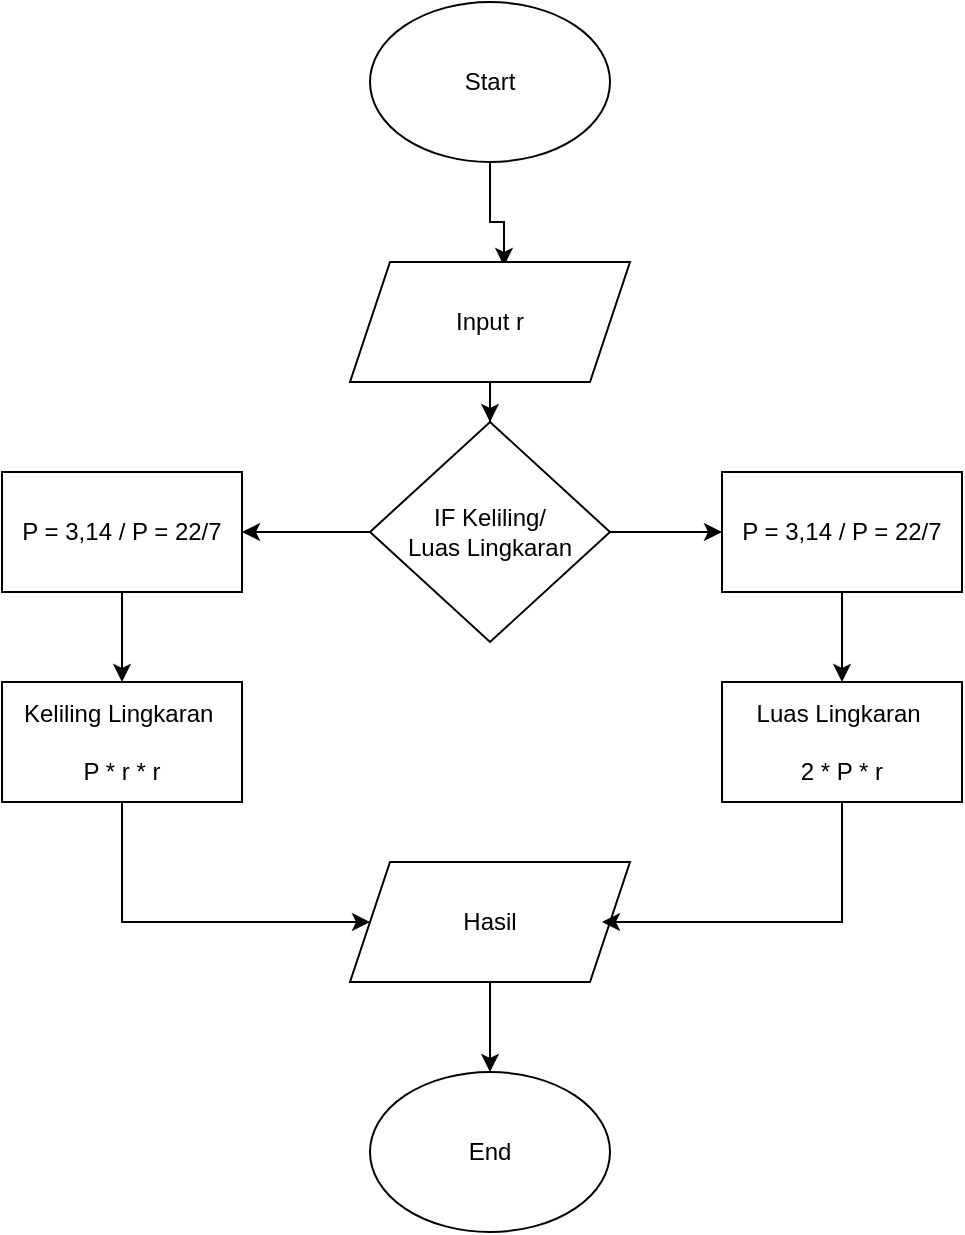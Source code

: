 <mxfile version="20.0.1" type="device"><diagram id="C5RBs43oDa-KdzZeNtuy" name="Page-1"><mxGraphModel dx="868" dy="482" grid="1" gridSize="10" guides="1" tooltips="1" connect="1" arrows="1" fold="1" page="1" pageScale="1" pageWidth="827" pageHeight="1169" math="0" shadow="0"><root><mxCell id="WIyWlLk6GJQsqaUBKTNV-0"/><mxCell id="WIyWlLk6GJQsqaUBKTNV-1" parent="WIyWlLk6GJQsqaUBKTNV-0"/><mxCell id="-ImRi4rS6T6-EcTERR6M-13" value="" style="edgeStyle=orthogonalEdgeStyle;rounded=0;orthogonalLoop=1;jettySize=auto;html=1;entryX=0.55;entryY=0.033;entryDx=0;entryDy=0;entryPerimeter=0;" edge="1" parent="WIyWlLk6GJQsqaUBKTNV-1" source="-ImRi4rS6T6-EcTERR6M-0" target="-ImRi4rS6T6-EcTERR6M-2"><mxGeometry relative="1" as="geometry"><Array as="points"><mxPoint x="414" y="120"/><mxPoint x="421" y="120"/></Array></mxGeometry></mxCell><mxCell id="-ImRi4rS6T6-EcTERR6M-0" value="Start" style="ellipse;whiteSpace=wrap;html=1;" vertex="1" parent="WIyWlLk6GJQsqaUBKTNV-1"><mxGeometry x="354" y="10" width="120" height="80" as="geometry"/></mxCell><mxCell id="-ImRi4rS6T6-EcTERR6M-1" value="End" style="ellipse;whiteSpace=wrap;html=1;" vertex="1" parent="WIyWlLk6GJQsqaUBKTNV-1"><mxGeometry x="354" y="545" width="120" height="80" as="geometry"/></mxCell><mxCell id="-ImRi4rS6T6-EcTERR6M-21" value="" style="edgeStyle=orthogonalEdgeStyle;rounded=0;orthogonalLoop=1;jettySize=auto;html=1;" edge="1" parent="WIyWlLk6GJQsqaUBKTNV-1" source="-ImRi4rS6T6-EcTERR6M-2" target="-ImRi4rS6T6-EcTERR6M-8"><mxGeometry relative="1" as="geometry"/></mxCell><mxCell id="-ImRi4rS6T6-EcTERR6M-2" value="Input r" style="shape=parallelogram;perimeter=parallelogramPerimeter;whiteSpace=wrap;html=1;fixedSize=1;" vertex="1" parent="WIyWlLk6GJQsqaUBKTNV-1"><mxGeometry x="344" y="140" width="140" height="60" as="geometry"/></mxCell><mxCell id="-ImRi4rS6T6-EcTERR6M-20" value="" style="edgeStyle=orthogonalEdgeStyle;rounded=0;orthogonalLoop=1;jettySize=auto;html=1;" edge="1" parent="WIyWlLk6GJQsqaUBKTNV-1" source="-ImRi4rS6T6-EcTERR6M-3" target="-ImRi4rS6T6-EcTERR6M-1"><mxGeometry relative="1" as="geometry"/></mxCell><mxCell id="-ImRi4rS6T6-EcTERR6M-3" value="Hasil" style="shape=parallelogram;perimeter=parallelogramPerimeter;whiteSpace=wrap;html=1;fixedSize=1;" vertex="1" parent="WIyWlLk6GJQsqaUBKTNV-1"><mxGeometry x="344" y="440" width="140" height="60" as="geometry"/></mxCell><mxCell id="-ImRi4rS6T6-EcTERR6M-15" value="" style="edgeStyle=orthogonalEdgeStyle;rounded=0;orthogonalLoop=1;jettySize=auto;html=1;" edge="1" parent="WIyWlLk6GJQsqaUBKTNV-1" source="-ImRi4rS6T6-EcTERR6M-4" target="-ImRi4rS6T6-EcTERR6M-9"><mxGeometry relative="1" as="geometry"/></mxCell><mxCell id="-ImRi4rS6T6-EcTERR6M-4" value="P = 3,14 / P = 22/7" style="rounded=0;whiteSpace=wrap;html=1;" vertex="1" parent="WIyWlLk6GJQsqaUBKTNV-1"><mxGeometry x="530" y="245" width="120" height="60" as="geometry"/></mxCell><mxCell id="-ImRi4rS6T6-EcTERR6M-18" value="" style="edgeStyle=orthogonalEdgeStyle;rounded=0;orthogonalLoop=1;jettySize=auto;html=1;" edge="1" parent="WIyWlLk6GJQsqaUBKTNV-1" source="-ImRi4rS6T6-EcTERR6M-5" target="-ImRi4rS6T6-EcTERR6M-7"><mxGeometry relative="1" as="geometry"/></mxCell><mxCell id="-ImRi4rS6T6-EcTERR6M-5" value="P = 3,14 / P = 22/7" style="rounded=0;whiteSpace=wrap;html=1;" vertex="1" parent="WIyWlLk6GJQsqaUBKTNV-1"><mxGeometry x="170" y="245" width="120" height="60" as="geometry"/></mxCell><mxCell id="-ImRi4rS6T6-EcTERR6M-19" style="edgeStyle=orthogonalEdgeStyle;rounded=0;orthogonalLoop=1;jettySize=auto;html=1;entryX=0;entryY=0.5;entryDx=0;entryDy=0;" edge="1" parent="WIyWlLk6GJQsqaUBKTNV-1" source="-ImRi4rS6T6-EcTERR6M-7" target="-ImRi4rS6T6-EcTERR6M-3"><mxGeometry relative="1" as="geometry"><Array as="points"><mxPoint x="230" y="470"/></Array></mxGeometry></mxCell><mxCell id="-ImRi4rS6T6-EcTERR6M-7" value="Keliling Lingkaran&amp;nbsp;&lt;br&gt;&lt;br&gt;P * r * r" style="rounded=0;whiteSpace=wrap;html=1;" vertex="1" parent="WIyWlLk6GJQsqaUBKTNV-1"><mxGeometry x="170" y="350" width="120" height="60" as="geometry"/></mxCell><mxCell id="-ImRi4rS6T6-EcTERR6M-14" value="" style="edgeStyle=orthogonalEdgeStyle;rounded=0;orthogonalLoop=1;jettySize=auto;html=1;" edge="1" parent="WIyWlLk6GJQsqaUBKTNV-1" source="-ImRi4rS6T6-EcTERR6M-8" target="-ImRi4rS6T6-EcTERR6M-4"><mxGeometry relative="1" as="geometry"/></mxCell><mxCell id="-ImRi4rS6T6-EcTERR6M-17" value="" style="edgeStyle=orthogonalEdgeStyle;rounded=0;orthogonalLoop=1;jettySize=auto;html=1;" edge="1" parent="WIyWlLk6GJQsqaUBKTNV-1" source="-ImRi4rS6T6-EcTERR6M-8" target="-ImRi4rS6T6-EcTERR6M-5"><mxGeometry relative="1" as="geometry"/></mxCell><mxCell id="-ImRi4rS6T6-EcTERR6M-8" value="IF Keliling/&lt;br&gt;Luas Lingkaran" style="rhombus;whiteSpace=wrap;html=1;" vertex="1" parent="WIyWlLk6GJQsqaUBKTNV-1"><mxGeometry x="354" y="220" width="120" height="110" as="geometry"/></mxCell><mxCell id="-ImRi4rS6T6-EcTERR6M-16" style="edgeStyle=orthogonalEdgeStyle;rounded=0;orthogonalLoop=1;jettySize=auto;html=1;entryX=0.9;entryY=0.5;entryDx=0;entryDy=0;entryPerimeter=0;" edge="1" parent="WIyWlLk6GJQsqaUBKTNV-1" source="-ImRi4rS6T6-EcTERR6M-9" target="-ImRi4rS6T6-EcTERR6M-3"><mxGeometry relative="1" as="geometry"><mxPoint x="480" y="470" as="targetPoint"/><Array as="points"><mxPoint x="590" y="470"/></Array></mxGeometry></mxCell><mxCell id="-ImRi4rS6T6-EcTERR6M-9" value="Luas Lingkaran&amp;nbsp;&lt;br&gt;&lt;br&gt;2 * P * r" style="rounded=0;whiteSpace=wrap;html=1;" vertex="1" parent="WIyWlLk6GJQsqaUBKTNV-1"><mxGeometry x="530" y="350" width="120" height="60" as="geometry"/></mxCell></root></mxGraphModel></diagram></mxfile>